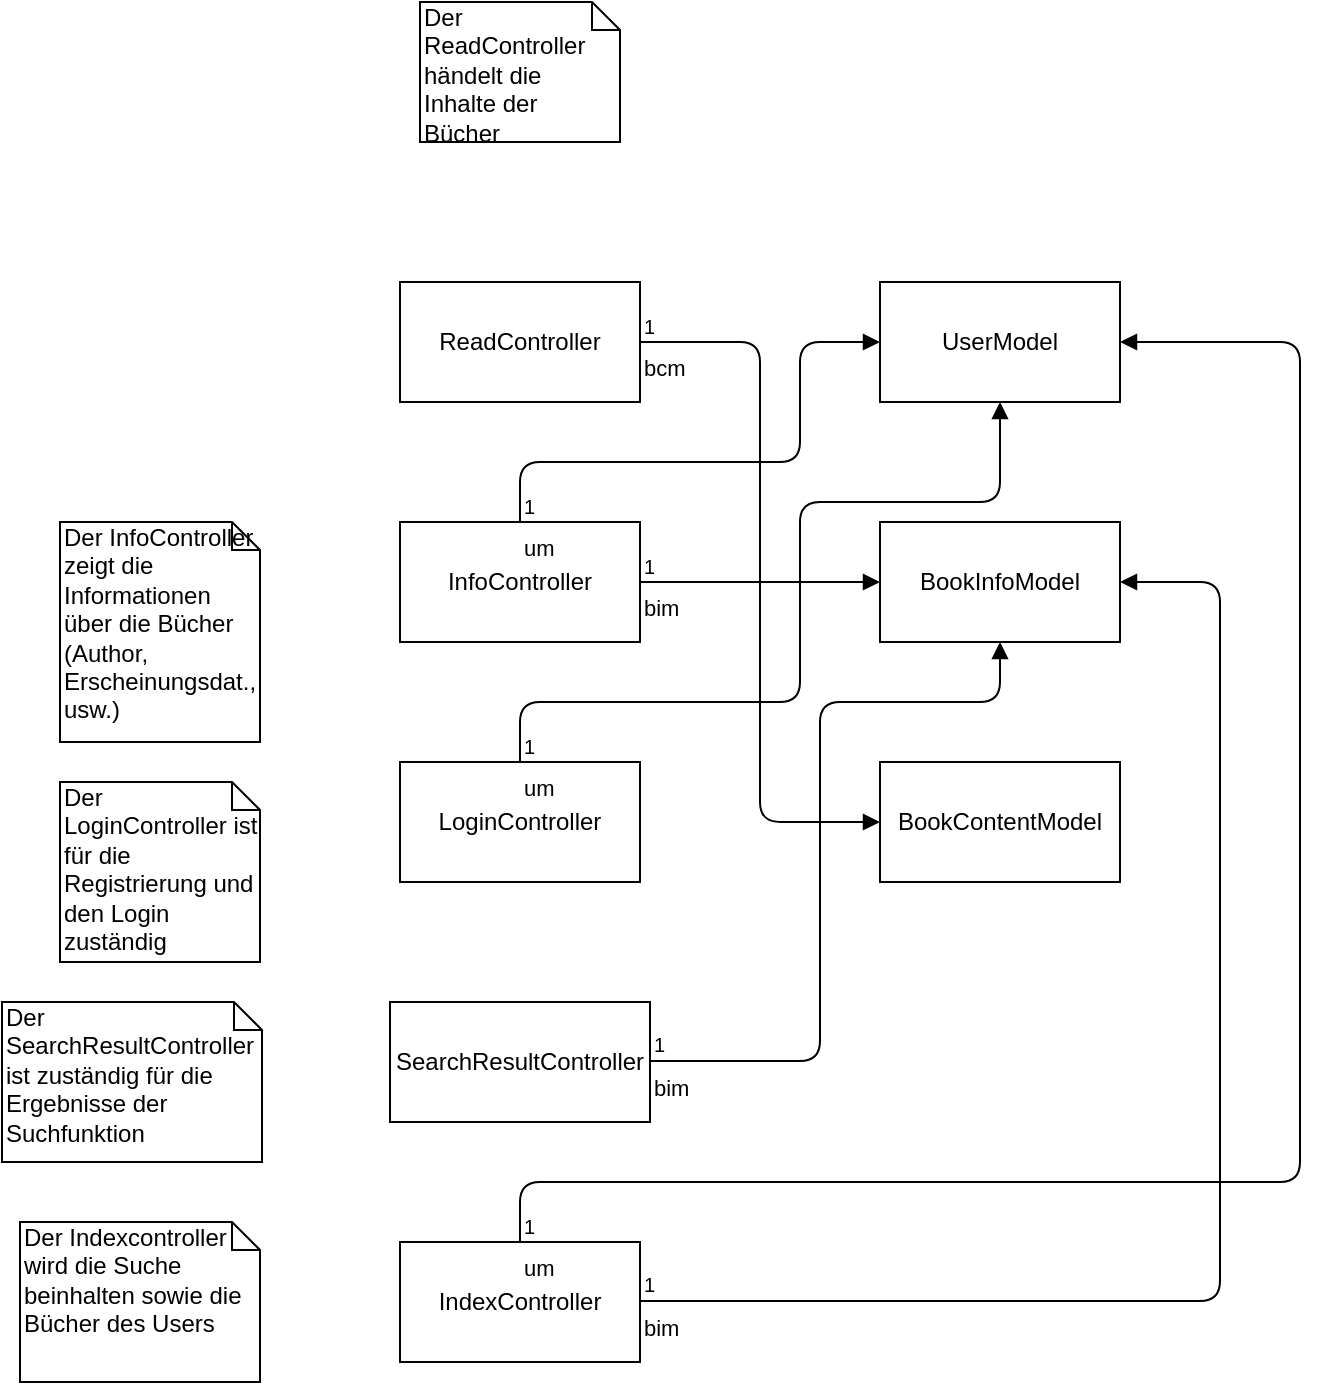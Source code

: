 <mxfile version="12.9.10" type="device"><diagram id="C5RBs43oDa-KdzZeNtuy" name="Page-1"><mxGraphModel dx="1865" dy="1744" grid="1" gridSize="10" guides="1" tooltips="1" connect="1" arrows="1" fold="1" page="1" pageScale="1" pageWidth="827" pageHeight="1169" math="0" shadow="0"><root><mxCell id="WIyWlLk6GJQsqaUBKTNV-0"/><mxCell id="WIyWlLk6GJQsqaUBKTNV-1" parent="WIyWlLk6GJQsqaUBKTNV-0"/><mxCell id="kwJRwrb8TQ1hCszMJrIb-0" value="ReadController" style="rounded=0;whiteSpace=wrap;html=1;" vertex="1" parent="WIyWlLk6GJQsqaUBKTNV-1"><mxGeometry x="160" y="120" width="120" height="60" as="geometry"/></mxCell><mxCell id="kwJRwrb8TQ1hCszMJrIb-1" value="InfoController" style="rounded=0;whiteSpace=wrap;html=1;" vertex="1" parent="WIyWlLk6GJQsqaUBKTNV-1"><mxGeometry x="160" y="240" width="120" height="60" as="geometry"/></mxCell><mxCell id="kwJRwrb8TQ1hCszMJrIb-2" value="LoginController" style="rounded=0;whiteSpace=wrap;html=1;" vertex="1" parent="WIyWlLk6GJQsqaUBKTNV-1"><mxGeometry x="160" y="360" width="120" height="60" as="geometry"/></mxCell><mxCell id="kwJRwrb8TQ1hCszMJrIb-3" value="SearchResultController" style="rounded=0;whiteSpace=wrap;html=1;" vertex="1" parent="WIyWlLk6GJQsqaUBKTNV-1"><mxGeometry x="155" y="480" width="130" height="60" as="geometry"/></mxCell><mxCell id="kwJRwrb8TQ1hCszMJrIb-4" value="UserModel" style="rounded=0;whiteSpace=wrap;html=1;" vertex="1" parent="WIyWlLk6GJQsqaUBKTNV-1"><mxGeometry x="400" y="120" width="120" height="60" as="geometry"/></mxCell><mxCell id="kwJRwrb8TQ1hCszMJrIb-5" value="IndexController" style="rounded=0;whiteSpace=wrap;html=1;" vertex="1" parent="WIyWlLk6GJQsqaUBKTNV-1"><mxGeometry x="160" y="600" width="120" height="60" as="geometry"/></mxCell><mxCell id="kwJRwrb8TQ1hCszMJrIb-6" value="BookInfoModel" style="rounded=0;whiteSpace=wrap;html=1;" vertex="1" parent="WIyWlLk6GJQsqaUBKTNV-1"><mxGeometry x="400" y="240" width="120" height="60" as="geometry"/></mxCell><mxCell id="kwJRwrb8TQ1hCszMJrIb-7" value="BookContentModel" style="rounded=0;whiteSpace=wrap;html=1;" vertex="1" parent="WIyWlLk6GJQsqaUBKTNV-1"><mxGeometry x="400" y="360" width="120" height="60" as="geometry"/></mxCell><mxCell id="kwJRwrb8TQ1hCszMJrIb-9" value="um" style="endArrow=block;endFill=1;html=1;edgeStyle=orthogonalEdgeStyle;align=left;verticalAlign=top;entryX=0;entryY=0.5;entryDx=0;entryDy=0;exitX=0.5;exitY=0;exitDx=0;exitDy=0;" edge="1" parent="WIyWlLk6GJQsqaUBKTNV-1" source="kwJRwrb8TQ1hCszMJrIb-1" target="kwJRwrb8TQ1hCszMJrIb-4"><mxGeometry x="-1" relative="1" as="geometry"><mxPoint x="320" y="230" as="sourcePoint"/><mxPoint x="360" y="150" as="targetPoint"/><Array as="points"><mxPoint x="220" y="210"/><mxPoint x="360" y="210"/><mxPoint x="360" y="150"/></Array></mxGeometry></mxCell><mxCell id="kwJRwrb8TQ1hCszMJrIb-10" value="1" style="resizable=0;html=1;align=left;verticalAlign=bottom;labelBackgroundColor=#ffffff;fontSize=10;" connectable="0" vertex="1" parent="kwJRwrb8TQ1hCszMJrIb-9"><mxGeometry x="-1" relative="1" as="geometry"/></mxCell><mxCell id="kwJRwrb8TQ1hCszMJrIb-12" value="bim" style="endArrow=block;endFill=1;html=1;edgeStyle=orthogonalEdgeStyle;align=left;verticalAlign=top;entryX=0;entryY=0.5;entryDx=0;entryDy=0;" edge="1" parent="WIyWlLk6GJQsqaUBKTNV-1"><mxGeometry x="-1" relative="1" as="geometry"><mxPoint x="280" y="270" as="sourcePoint"/><mxPoint x="400" y="270" as="targetPoint"/><Array as="points"><mxPoint x="280" y="270"/></Array></mxGeometry></mxCell><mxCell id="kwJRwrb8TQ1hCszMJrIb-13" value="1" style="resizable=0;html=1;align=left;verticalAlign=bottom;labelBackgroundColor=#ffffff;fontSize=10;" connectable="0" vertex="1" parent="kwJRwrb8TQ1hCszMJrIb-12"><mxGeometry x="-1" relative="1" as="geometry"/></mxCell><mxCell id="kwJRwrb8TQ1hCszMJrIb-14" value="bcm" style="endArrow=block;endFill=1;html=1;edgeStyle=orthogonalEdgeStyle;align=left;verticalAlign=top;entryX=0;entryY=0.5;entryDx=0;entryDy=0;exitX=1;exitY=0.5;exitDx=0;exitDy=0;" edge="1" parent="WIyWlLk6GJQsqaUBKTNV-1" source="kwJRwrb8TQ1hCszMJrIb-0"><mxGeometry x="-1" relative="1" as="geometry"><mxPoint x="330" y="330" as="sourcePoint"/><mxPoint x="400" y="390" as="targetPoint"/><Array as="points"><mxPoint x="340" y="150"/><mxPoint x="340" y="390"/></Array></mxGeometry></mxCell><mxCell id="kwJRwrb8TQ1hCszMJrIb-15" value="1" style="resizable=0;html=1;align=left;verticalAlign=bottom;labelBackgroundColor=#ffffff;fontSize=10;" connectable="0" vertex="1" parent="kwJRwrb8TQ1hCszMJrIb-14"><mxGeometry x="-1" relative="1" as="geometry"/></mxCell><mxCell id="kwJRwrb8TQ1hCszMJrIb-16" value="um" style="endArrow=block;endFill=1;html=1;edgeStyle=orthogonalEdgeStyle;align=left;verticalAlign=top;exitX=0.5;exitY=0;exitDx=0;exitDy=0;" edge="1" parent="WIyWlLk6GJQsqaUBKTNV-1" source="kwJRwrb8TQ1hCszMJrIb-2" target="kwJRwrb8TQ1hCszMJrIb-4"><mxGeometry x="-1" relative="1" as="geometry"><mxPoint x="210" y="360" as="sourcePoint"/><mxPoint x="390" y="270" as="targetPoint"/><Array as="points"><mxPoint x="220" y="330"/><mxPoint x="360" y="330"/><mxPoint x="360" y="230"/><mxPoint x="460" y="230"/></Array></mxGeometry></mxCell><mxCell id="kwJRwrb8TQ1hCszMJrIb-17" value="1" style="resizable=0;html=1;align=left;verticalAlign=bottom;labelBackgroundColor=#ffffff;fontSize=10;" connectable="0" vertex="1" parent="kwJRwrb8TQ1hCszMJrIb-16"><mxGeometry x="-1" relative="1" as="geometry"/></mxCell><mxCell id="kwJRwrb8TQ1hCszMJrIb-18" value="bim" style="endArrow=block;endFill=1;html=1;edgeStyle=orthogonalEdgeStyle;align=left;verticalAlign=top;entryX=0.5;entryY=1;entryDx=0;entryDy=0;" edge="1" parent="WIyWlLk6GJQsqaUBKTNV-1" target="kwJRwrb8TQ1hCszMJrIb-6"><mxGeometry x="-1" relative="1" as="geometry"><mxPoint x="285" y="509.5" as="sourcePoint"/><mxPoint x="405" y="509.5" as="targetPoint"/><Array as="points"><mxPoint x="370" y="510"/><mxPoint x="370" y="330"/><mxPoint x="460" y="330"/></Array></mxGeometry></mxCell><mxCell id="kwJRwrb8TQ1hCszMJrIb-19" value="1" style="resizable=0;html=1;align=left;verticalAlign=bottom;labelBackgroundColor=#ffffff;fontSize=10;" connectable="0" vertex="1" parent="kwJRwrb8TQ1hCszMJrIb-18"><mxGeometry x="-1" relative="1" as="geometry"/></mxCell><mxCell id="kwJRwrb8TQ1hCszMJrIb-20" value="bim" style="endArrow=block;endFill=1;html=1;edgeStyle=orthogonalEdgeStyle;align=left;verticalAlign=top;entryX=1;entryY=0.5;entryDx=0;entryDy=0;" edge="1" parent="WIyWlLk6GJQsqaUBKTNV-1" target="kwJRwrb8TQ1hCszMJrIb-6"><mxGeometry x="-1" relative="1" as="geometry"><mxPoint x="280" y="629.5" as="sourcePoint"/><mxPoint x="455" y="420" as="targetPoint"/><Array as="points"><mxPoint x="570" y="630"/><mxPoint x="570" y="270"/></Array></mxGeometry></mxCell><mxCell id="kwJRwrb8TQ1hCszMJrIb-21" value="1" style="resizable=0;html=1;align=left;verticalAlign=bottom;labelBackgroundColor=#ffffff;fontSize=10;" connectable="0" vertex="1" parent="kwJRwrb8TQ1hCszMJrIb-20"><mxGeometry x="-1" relative="1" as="geometry"/></mxCell><mxCell id="kwJRwrb8TQ1hCszMJrIb-22" value="Der InfoController zeigt die Informationen über die Bücher (Author, Erscheinungsdat., usw.)" style="shape=note;whiteSpace=wrap;html=1;size=14;verticalAlign=top;align=left;spacingTop=-6;" vertex="1" parent="WIyWlLk6GJQsqaUBKTNV-1"><mxGeometry x="-10" y="240" width="100" height="110" as="geometry"/></mxCell><mxCell id="kwJRwrb8TQ1hCszMJrIb-23" value="Der ReadController händelt die Inhalte der Bücher" style="shape=note;whiteSpace=wrap;html=1;size=14;verticalAlign=top;align=left;spacingTop=-6;" vertex="1" parent="WIyWlLk6GJQsqaUBKTNV-1"><mxGeometry x="170" y="-20" width="100" height="70" as="geometry"/></mxCell><mxCell id="kwJRwrb8TQ1hCszMJrIb-24" value="Der LoginController ist für die Registrierung und den Login zuständig" style="shape=note;whiteSpace=wrap;html=1;size=14;verticalAlign=top;align=left;spacingTop=-6;" vertex="1" parent="WIyWlLk6GJQsqaUBKTNV-1"><mxGeometry x="-10" y="370" width="100" height="90" as="geometry"/></mxCell><mxCell id="kwJRwrb8TQ1hCszMJrIb-25" value="Der SearchResultController ist zuständig für die Ergebnisse der Suchfunktion" style="shape=note;whiteSpace=wrap;html=1;size=14;verticalAlign=top;align=left;spacingTop=-6;" vertex="1" parent="WIyWlLk6GJQsqaUBKTNV-1"><mxGeometry x="-39" y="480" width="130" height="80" as="geometry"/></mxCell><mxCell id="kwJRwrb8TQ1hCszMJrIb-26" value="Der Indexcontroller wird die Suche beinhalten sowie die Bücher des Users" style="shape=note;whiteSpace=wrap;html=1;size=14;verticalAlign=top;align=left;spacingTop=-6;" vertex="1" parent="WIyWlLk6GJQsqaUBKTNV-1"><mxGeometry x="-30" y="590" width="120" height="80" as="geometry"/></mxCell><mxCell id="kwJRwrb8TQ1hCszMJrIb-27" value="um" style="endArrow=block;endFill=1;html=1;edgeStyle=orthogonalEdgeStyle;align=left;verticalAlign=top;entryX=1;entryY=0.5;entryDx=0;entryDy=0;exitX=0.5;exitY=0;exitDx=0;exitDy=0;" edge="1" parent="WIyWlLk6GJQsqaUBKTNV-1" target="kwJRwrb8TQ1hCszMJrIb-4"><mxGeometry x="-1" relative="1" as="geometry"><mxPoint x="220" y="600" as="sourcePoint"/><mxPoint x="400" y="510" as="targetPoint"/><Array as="points"><mxPoint x="220" y="570"/><mxPoint x="610" y="570"/><mxPoint x="610" y="150"/></Array></mxGeometry></mxCell><mxCell id="kwJRwrb8TQ1hCszMJrIb-28" value="1" style="resizable=0;html=1;align=left;verticalAlign=bottom;labelBackgroundColor=#ffffff;fontSize=10;" connectable="0" vertex="1" parent="kwJRwrb8TQ1hCszMJrIb-27"><mxGeometry x="-1" relative="1" as="geometry"/></mxCell></root></mxGraphModel></diagram></mxfile>